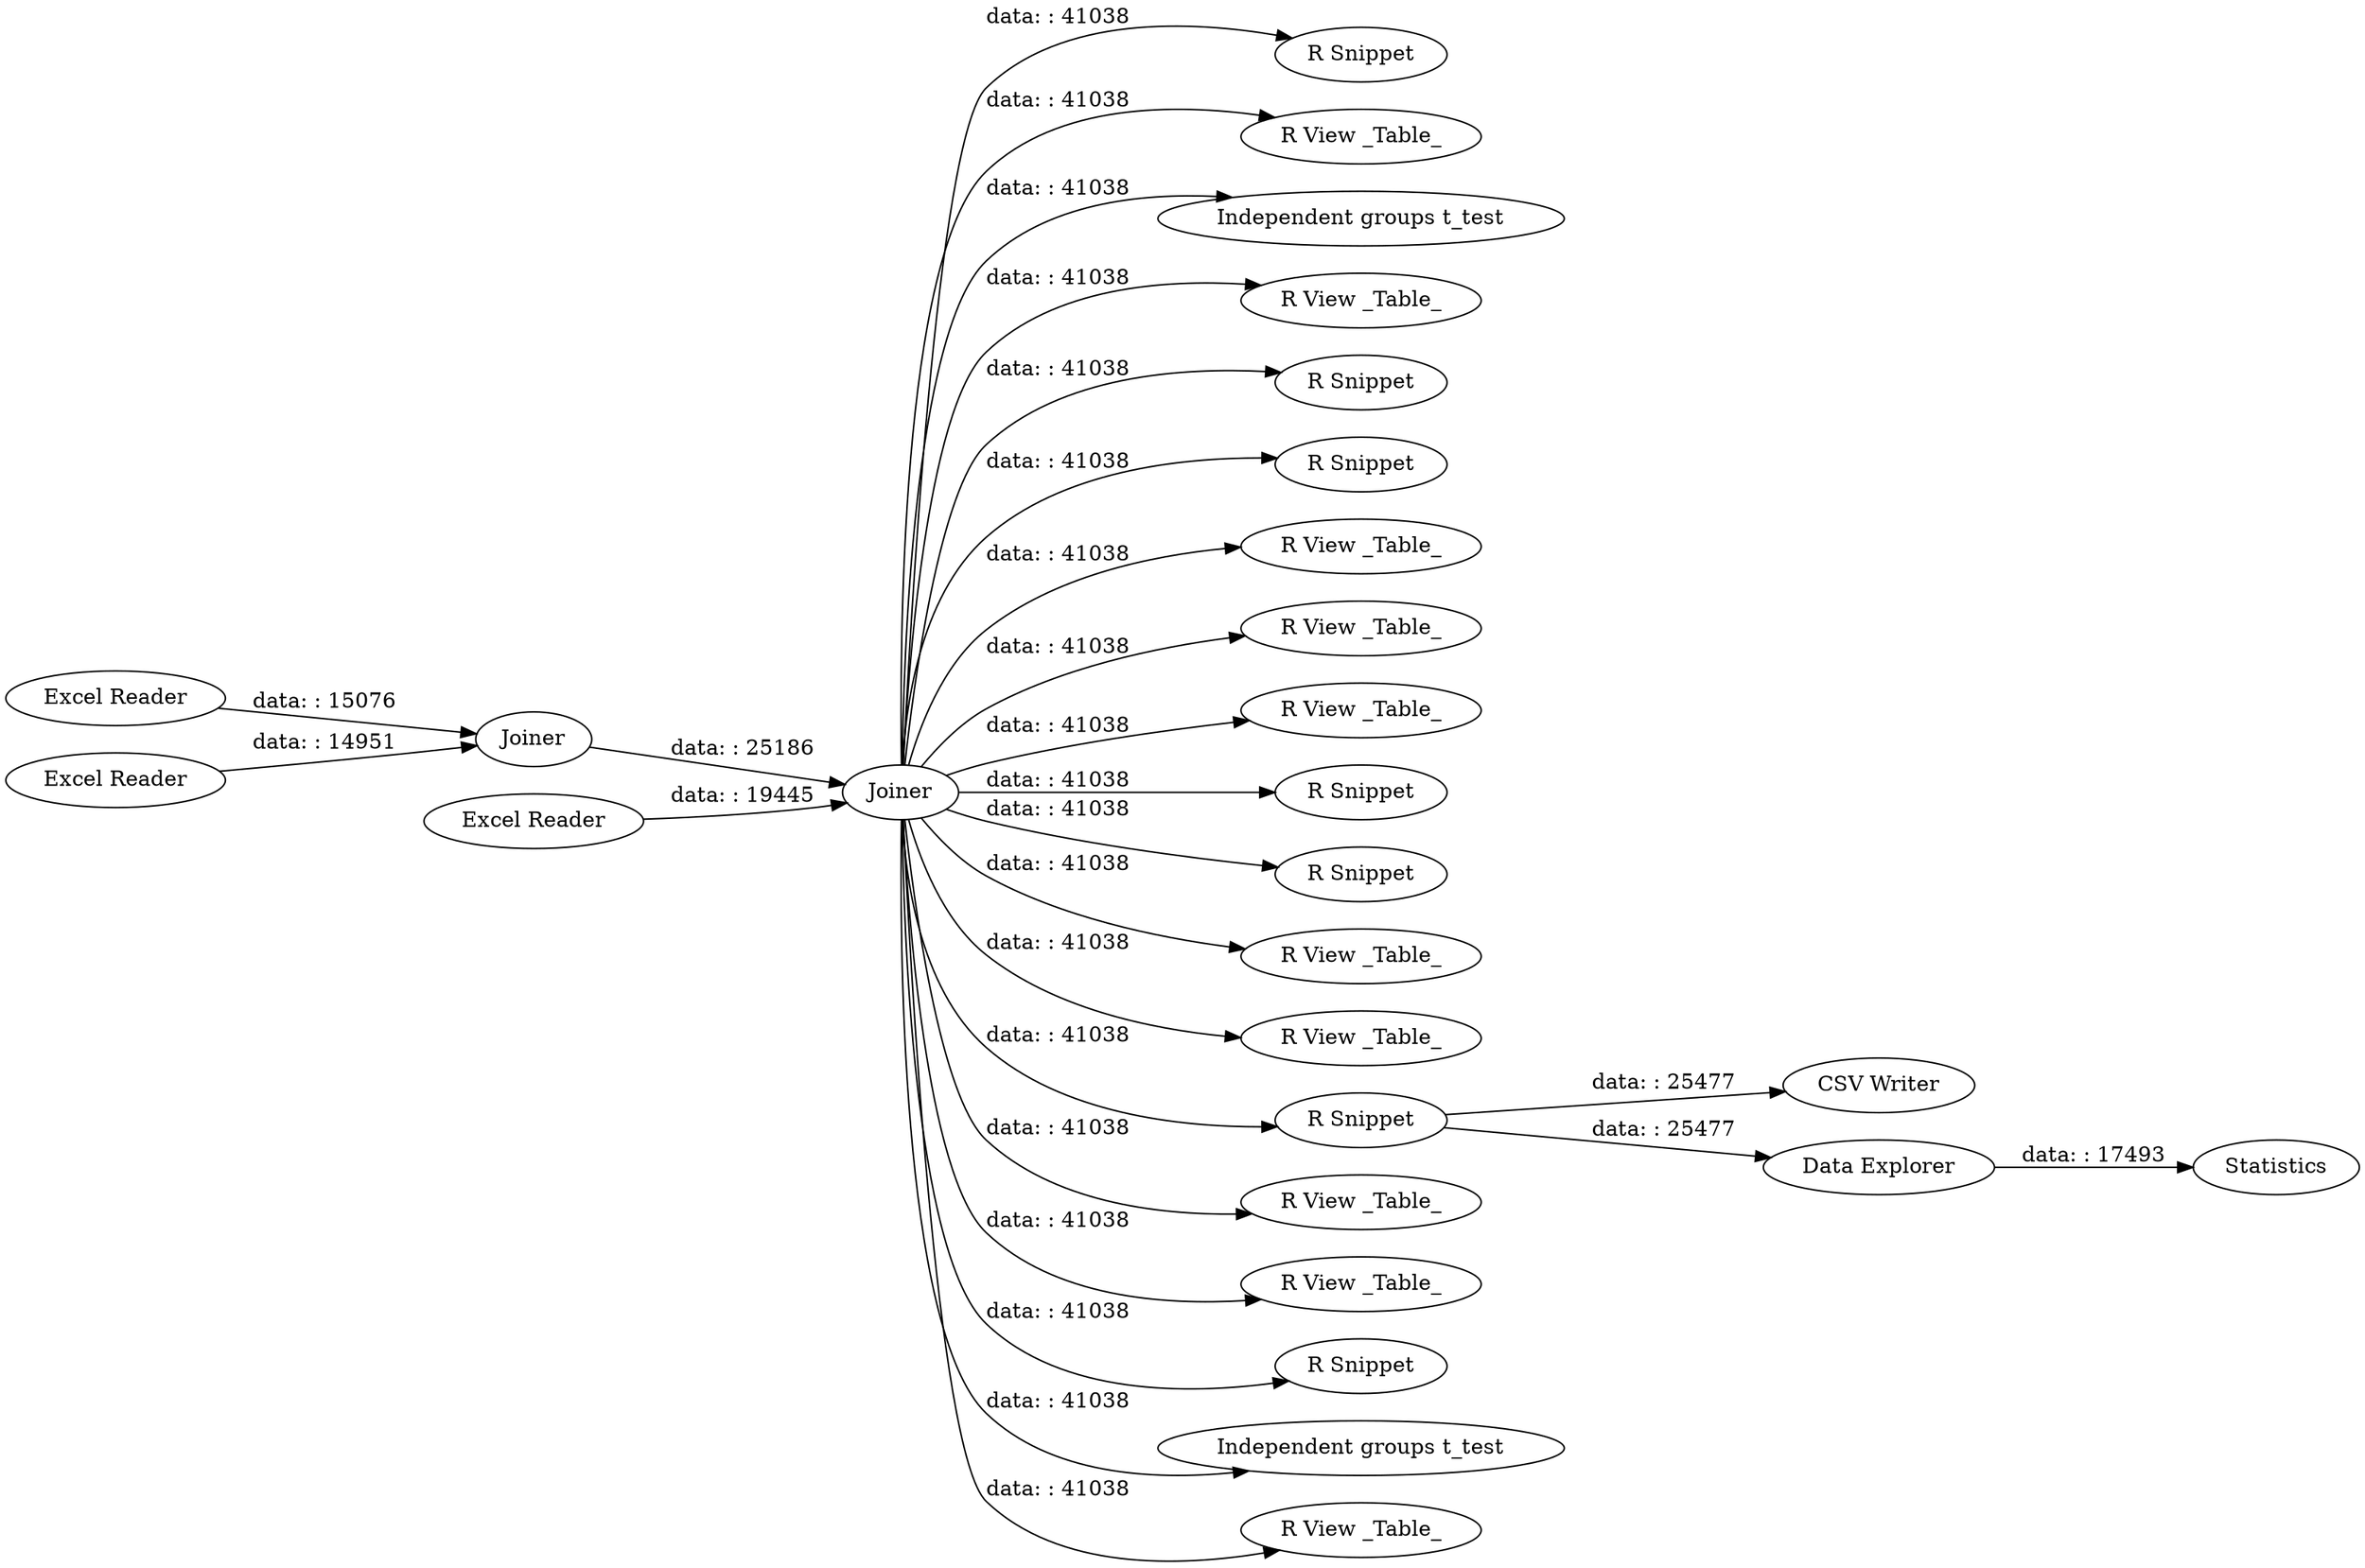 digraph {
	"-312827743773662990_34" [label="R Snippet"]
	"-312827743773662990_2" [label="Excel Reader"]
	"-312827743773662990_33" [label="CSV Writer"]
	"-312827743773662990_19" [label="R View _Table_"]
	"-312827743773662990_32" [label="Independent groups t_test"]
	"-312827743773662990_23" [label="R View _Table_"]
	"-312827743773662990_35" [label="R Snippet"]
	"-312827743773662990_31" [label="R Snippet"]
	"-312827743773662990_1" [label="Excel Reader"]
	"-312827743773662990_28" [label="R View _Table_"]
	"-312827743773662990_20" [label=Statistics]
	"-312827743773662990_14" [label="R View _Table_"]
	"-312827743773662990_22" [label="R View _Table_"]
	"-312827743773662990_4" [label=Joiner]
	"-312827743773662990_29" [label="R Snippet"]
	"-312827743773662990_26" [label="R Snippet"]
	"-312827743773662990_17" [label="R View _Table_"]
	"-312827743773662990_18" [label="R View _Table_"]
	"-312827743773662990_21" [label="R Snippet"]
	"-312827743773662990_6" [label="Data Explorer"]
	"-312827743773662990_24" [label="R View _Table_"]
	"-312827743773662990_5" [label=Joiner]
	"-312827743773662990_3" [label="Excel Reader"]
	"-312827743773662990_15" [label="R View _Table_"]
	"-312827743773662990_27" [label="R Snippet"]
	"-312827743773662990_25" [label="Independent groups t_test"]
	"-312827743773662990_16" [label="R View _Table_"]
	"-312827743773662990_5" -> "-312827743773662990_24" [label="data: : 41038"]
	"-312827743773662990_5" -> "-312827743773662990_29" [label="data: : 41038"]
	"-312827743773662990_2" -> "-312827743773662990_4" [label="data: : 15076"]
	"-312827743773662990_5" -> "-312827743773662990_35" [label="data: : 41038"]
	"-312827743773662990_5" -> "-312827743773662990_21" [label="data: : 41038"]
	"-312827743773662990_5" -> "-312827743773662990_31" [label="data: : 41038"]
	"-312827743773662990_21" -> "-312827743773662990_33" [label="data: : 25477"]
	"-312827743773662990_5" -> "-312827743773662990_14" [label="data: : 41038"]
	"-312827743773662990_1" -> "-312827743773662990_4" [label="data: : 14951"]
	"-312827743773662990_5" -> "-312827743773662990_15" [label="data: : 41038"]
	"-312827743773662990_5" -> "-312827743773662990_22" [label="data: : 41038"]
	"-312827743773662990_5" -> "-312827743773662990_16" [label="data: : 41038"]
	"-312827743773662990_21" -> "-312827743773662990_6" [label="data: : 25477"]
	"-312827743773662990_3" -> "-312827743773662990_5" [label="data: : 19445"]
	"-312827743773662990_5" -> "-312827743773662990_25" [label="data: : 41038"]
	"-312827743773662990_5" -> "-312827743773662990_18" [label="data: : 41038"]
	"-312827743773662990_4" -> "-312827743773662990_5" [label="data: : 25186"]
	"-312827743773662990_5" -> "-312827743773662990_28" [label="data: : 41038"]
	"-312827743773662990_5" -> "-312827743773662990_27" [label="data: : 41038"]
	"-312827743773662990_5" -> "-312827743773662990_34" [label="data: : 41038"]
	"-312827743773662990_5" -> "-312827743773662990_26" [label="data: : 41038"]
	"-312827743773662990_5" -> "-312827743773662990_17" [label="data: : 41038"]
	"-312827743773662990_5" -> "-312827743773662990_32" [label="data: : 41038"]
	"-312827743773662990_5" -> "-312827743773662990_23" [label="data: : 41038"]
	"-312827743773662990_5" -> "-312827743773662990_19" [label="data: : 41038"]
	"-312827743773662990_6" -> "-312827743773662990_20" [label="data: : 17493"]
	rankdir=LR
}
